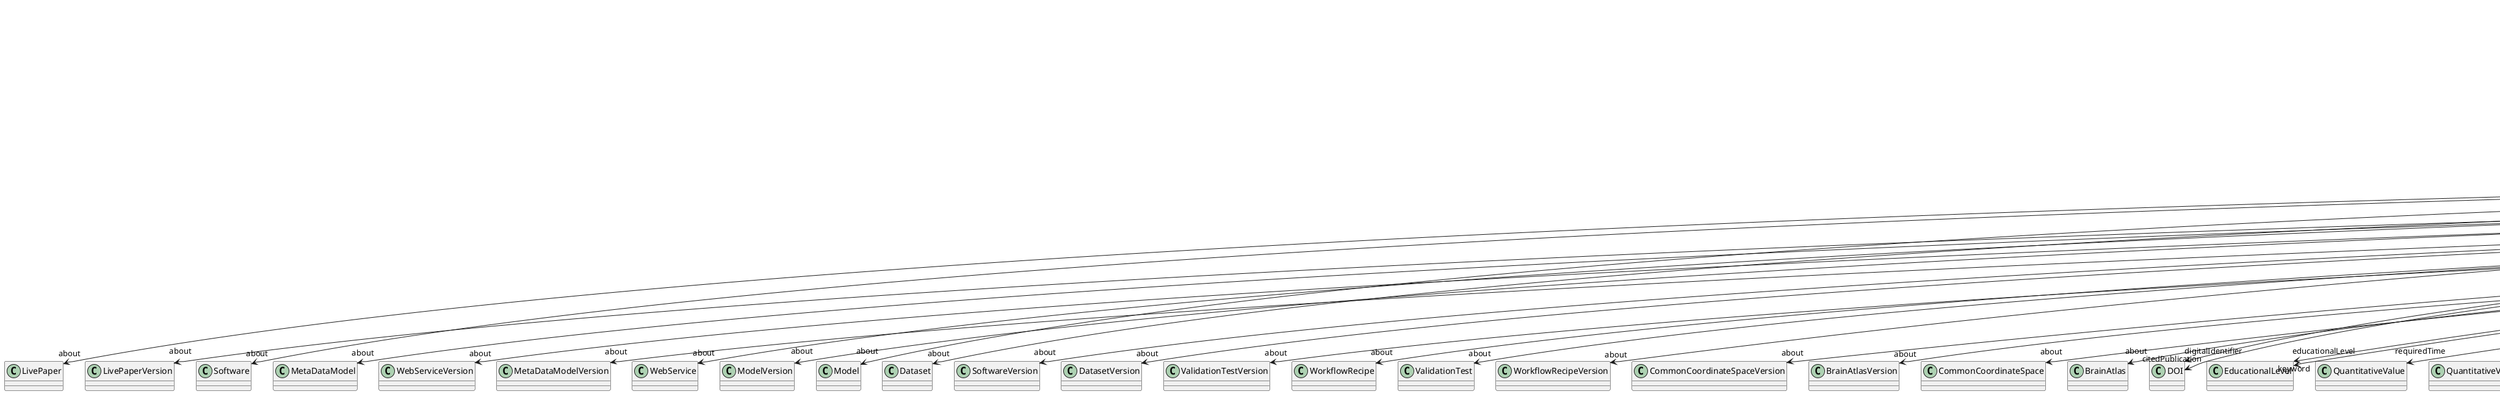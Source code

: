 @startuml
class LearningResource {
+about
+digitalIdentifier
+educationalLevel
+learningOutcome
+order
+prerequisite
+requiredTime
+topic
+type
+abstract
+author
+citedPublication
+copyright
+creationDate
+custodian
+editor
+funding
+IRI
+keyword
+license
+modificationDate
+name
+publicationDate
+publisher
+versionIdentifier

}
LearningResource -d-> "about" LivePaper
LearningResource -d-> "about" LivePaperVersion
LearningResource -d-> "about" Software
LearningResource -d-> "about" MetaDataModel
LearningResource -d-> "about" WebServiceVersion
LearningResource -d-> "about" MetaDataModelVersion
LearningResource -d-> "about" WebService
LearningResource -d-> "about" ModelVersion
LearningResource -d-> "about" Model
LearningResource -d-> "about" Dataset
LearningResource -d-> "about" SoftwareVersion
LearningResource -d-> "about" DatasetVersion
LearningResource -d-> "about" ValidationTestVersion
LearningResource -d-> "about" WorkflowRecipe
LearningResource -d-> "about" ValidationTest
LearningResource -d-> "about" WorkflowRecipeVersion
LearningResource -d-> "about" CommonCoordinateSpaceVersion
LearningResource -d-> "about" BrainAtlasVersion
LearningResource -d-> "about" CommonCoordinateSpace
LearningResource -d-> "about" BrainAtlas
LearningResource -d-> "digitalIdentifier" DOI
LearningResource -d-> "educationalLevel" EducationalLevel
LearningResource -d-> "requiredTime" QuantitativeValue
LearningResource -d-> "requiredTime" QuantitativeValueRange
LearningResource -d-> "type" LearningResourceType
LearningResource -d-> "author" Person
LearningResource -d-> "author" Organization
LearningResource -d-> "author" Consortium
LearningResource -d-> "citedPublication" DOI
LearningResource -d-> "citedPublication" ISBN
LearningResource -d-> "copyright" Copyright
LearningResource -d-> "custodian" Person
LearningResource -d-> "custodian" Organization
LearningResource -d-> "custodian" Consortium
LearningResource -d-> "editor" Person
LearningResource -d-> "funding" Funding
LearningResource -d-> "keyword" PatchClampVariation
LearningResource -d-> "keyword" MeasuredQuantity
LearningResource -d-> "keyword" QualitativeOverlap
LearningResource -d-> "keyword" ContributionType
LearningResource -d-> "keyword" ElectricalStimulusType
LearningResource -d-> "keyword" AnnotationType
LearningResource -d-> "keyword" ChemicalMixtureType
LearningResource -d-> "keyword" AnatomicalIdentificationType
LearningResource -d-> "keyword" ProgrammingLanguage
LearningResource -d-> "keyword" OpticalStimulusType
LearningResource -d-> "keyword" AnatomicalPlane
LearningResource -d-> "keyword" FileUsageRole
LearningResource -d-> "keyword" VisualStimulusType
LearningResource -d-> "keyword" GeneticStrainType
LearningResource -d-> "keyword" CellCultureType
LearningResource -d-> "keyword" Service
LearningResource -d-> "keyword" TypeOfUncertainty
LearningResource -d-> "keyword" Disease
LearningResource -d-> "keyword" MeasuredSignalType
LearningResource -d-> "keyword" DiseaseModel
LearningResource -d-> "keyword" TactileStimulusType
LearningResource -d-> "keyword" AuditoryStimulusType
LearningResource -d-> "keyword" OperatingSystem
LearningResource -d-> "keyword" ProductAccessibility
LearningResource -d-> "keyword" BreedingType
LearningResource -d-> "keyword" SoftwareFeature
LearningResource -d-> "keyword" SoftwareApplicationCategory
LearningResource -d-> "keyword" StimulationApproach
LearningResource -d-> "keyword" AgeCategory
LearningResource -d-> "keyword" OperatingDevice
LearningResource -d-> "keyword" AnatomicalAxesOrientation
LearningResource -d-> "keyword" OlfactoryStimulusType
LearningResource -d-> "keyword" FileRepositoryType
LearningResource -d-> "keyword" StimulationTechnique
LearningResource -d-> "keyword" MolecularEntity
LearningResource -d-> "keyword" UnitOfMeasurement
LearningResource -d-> "keyword" CellType
LearningResource -d-> "keyword" CriteriaQualityType
LearningResource -d-> "keyword" GustatoryStimulusType
LearningResource -d-> "keyword" TissueSampleType
LearningResource -d-> "keyword" BiologicalSex
LearningResource -d-> "keyword" DeviceType
LearningResource -d-> "keyword" Terminology
LearningResource -d-> "keyword" UBERONParcellation
LearningResource -d-> "keyword" EducationalLevel
LearningResource -d-> "keyword" Organ
LearningResource -d-> "keyword" Laterality
LearningResource -d-> "keyword" Handedness
LearningResource -d-> "keyword" SemanticDataType
LearningResource -d-> "keyword" LearningResourceType
LearningResource -d-> "keyword" DifferenceMeasure
LearningResource -d-> "keyword" AtlasType
LearningResource -d-> "keyword" OrganismSubstance
LearningResource -d-> "keyword" EthicsAssessment
LearningResource -d-> "keyword" CranialWindowConstructionType
LearningResource -d-> "keyword" AnnotationCriteriaType
LearningResource -d-> "keyword" Colormap
LearningResource -d-> "keyword" FileBundleGrouping
LearningResource -d-> "keyword" PreparationType
LearningResource -d-> "keyword" Species
LearningResource -d-> "keyword" TissueSampleAttribute
LearningResource -d-> "keyword" BiologicalProcess
LearningResource -d-> "keyword" ModelAbstractionLevel
LearningResource -d-> "keyword" SetupType
LearningResource -d-> "keyword" SubjectAttribute
LearningResource -d-> "keyword" TermSuggestion
LearningResource -d-> "keyword" AnalysisTechnique
LearningResource -d-> "keyword" Technique
LearningResource -d-> "keyword" ModelScope
LearningResource -d-> "keyword" MetaDataModelType
LearningResource -d-> "keyword" CranialWindowReinforcementType
LearningResource -d-> "keyword" DataType
LearningResource -d-> "keyword" ActionStatusType
LearningResource -d-> "keyword" SubcellularEntity
LearningResource -d-> "keyword" Language
LearningResource -d-> "keyword" BiologicalOrder
LearningResource -d-> "keyword" OrganismSystem
LearningResource -d-> "keyword" ExperimentalApproach
LearningResource -d-> "license" License
LearningResource -d-> "publisher" Person
LearningResource -d-> "publisher" Organization
LearningResource -d-> "publisher" Consortium

@enduml